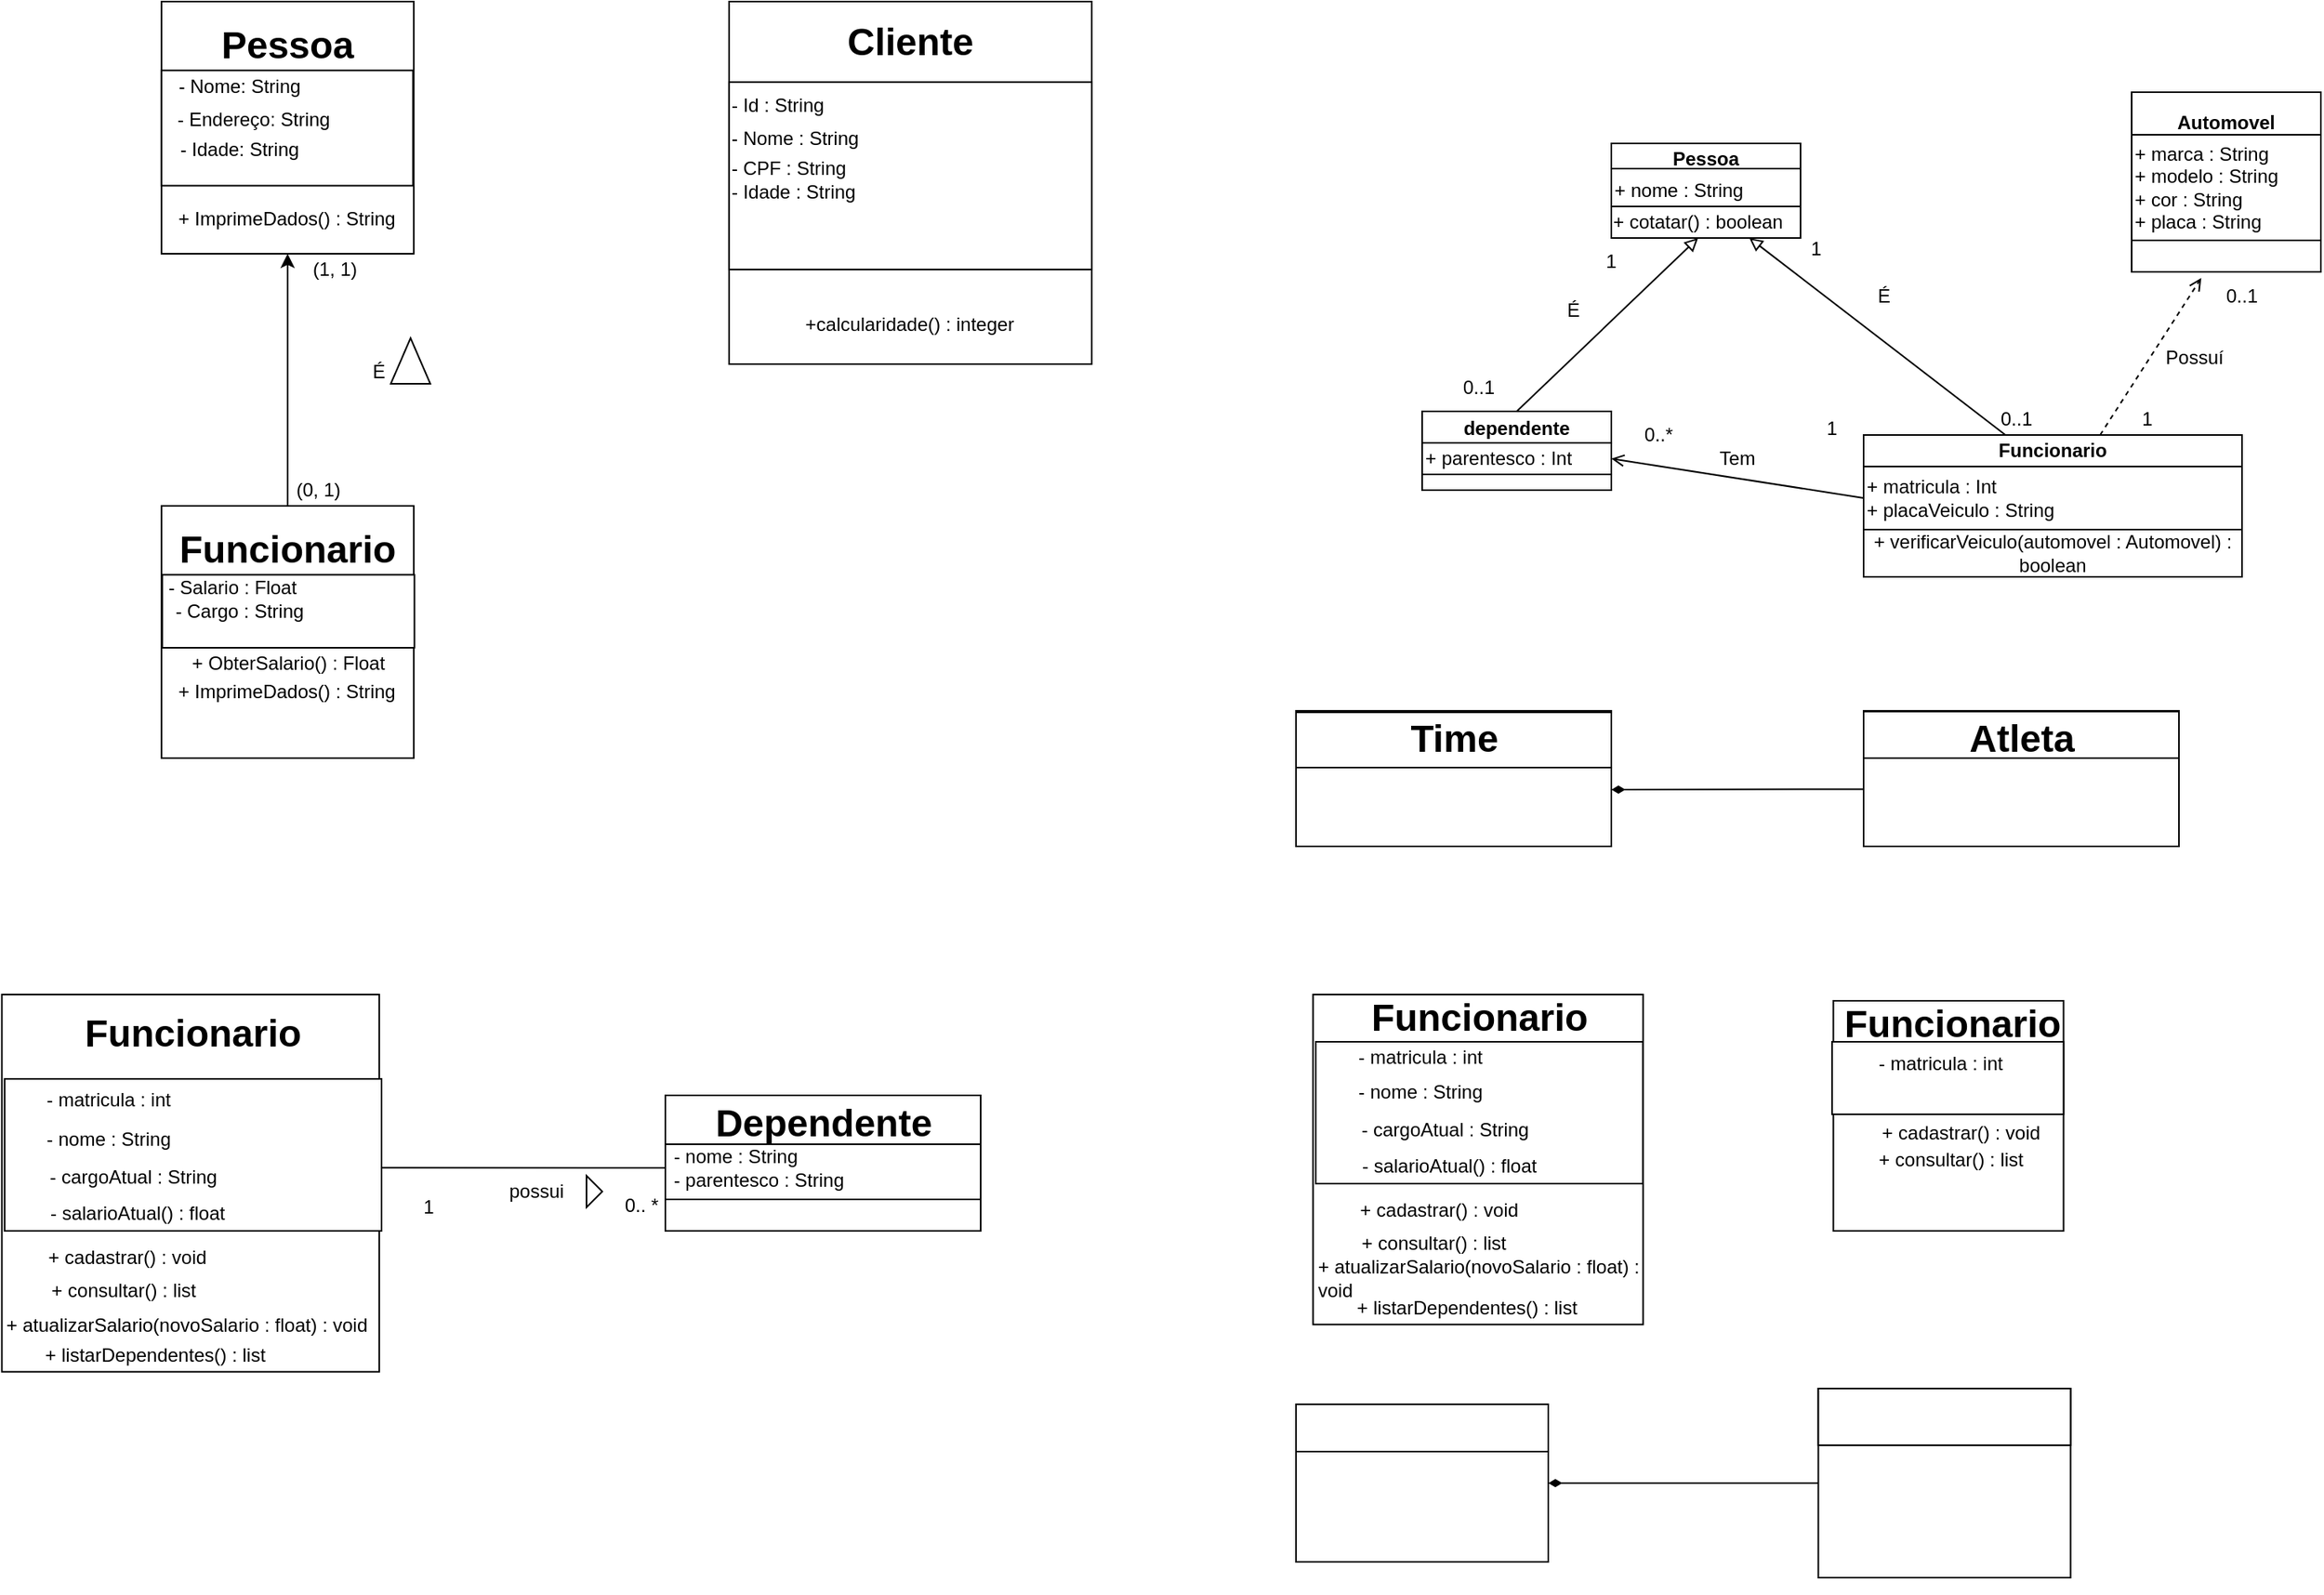 <mxfile>
    <diagram id="iWupbFYd9nSeZcl6P5-9" name="Página-1">
        <mxGraphModel dx="1198" dy="427" grid="1" gridSize="10" guides="1" tooltips="1" connect="1" arrows="1" fold="1" page="1" pageScale="1" pageWidth="827" pageHeight="1169" math="0" shadow="0">
            <root>
                <mxCell id="0"/>
                <mxCell id="1" parent="0"/>
                <mxCell id="13" value="" style="group" parent="1" vertex="1" connectable="0">
                    <mxGeometry x="200.42" y="30" width="160" height="160" as="geometry"/>
                </mxCell>
                <mxCell id="2" value="" style="whiteSpace=wrap;html=1;aspect=fixed;container=0;" parent="13" vertex="1">
                    <mxGeometry width="160" height="160" as="geometry"/>
                </mxCell>
                <mxCell id="3" value="" style="rounded=0;whiteSpace=wrap;html=1;container=0;" parent="13" vertex="1">
                    <mxGeometry y="43.678" width="159.521" height="73.114" as="geometry"/>
                </mxCell>
                <mxCell id="6" value="- Nome: String" style="text;html=1;strokeColor=none;fillColor=none;align=center;verticalAlign=middle;whiteSpace=wrap;rounded=0;container=0;" parent="13" vertex="1">
                    <mxGeometry y="43.68" width="100" height="20.89" as="geometry"/>
                </mxCell>
                <mxCell id="8" value="Pessoa" style="text;strokeColor=none;fillColor=none;html=1;fontSize=24;fontStyle=1;verticalAlign=middle;align=center;container=0;" parent="13" vertex="1">
                    <mxGeometry y="12.344" width="159.521" height="31.335" as="geometry"/>
                </mxCell>
                <mxCell id="9" value="+ ImprimeDados() : String" style="text;html=1;strokeColor=none;fillColor=none;align=center;verticalAlign=middle;whiteSpace=wrap;rounded=0;container=0;" parent="13" vertex="1">
                    <mxGeometry y="116.792" width="159.521" height="42.729" as="geometry"/>
                </mxCell>
                <mxCell id="12" value="- Idade: String" style="text;html=1;strokeColor=none;fillColor=none;align=center;verticalAlign=middle;whiteSpace=wrap;rounded=0;container=0;" parent="13" vertex="1">
                    <mxGeometry x="-10.42" y="85.46" width="120.42" height="16.79" as="geometry"/>
                </mxCell>
                <mxCell id="41" value="- Endereço: String" style="text;html=1;strokeColor=none;fillColor=none;align=center;verticalAlign=middle;whiteSpace=wrap;rounded=0;container=0;" parent="13" vertex="1">
                    <mxGeometry y="64.57" width="118.42" height="20.89" as="geometry"/>
                </mxCell>
                <mxCell id="14" value="" style="group" parent="1" vertex="1" connectable="0">
                    <mxGeometry x="200.42" y="350" width="160.42" height="160" as="geometry"/>
                </mxCell>
                <mxCell id="15" value="" style="whiteSpace=wrap;html=1;aspect=fixed;container=0;" parent="14" vertex="1">
                    <mxGeometry width="160" height="160" as="geometry"/>
                </mxCell>
                <mxCell id="16" value="" style="rounded=0;whiteSpace=wrap;html=1;container=0;" parent="14" vertex="1">
                    <mxGeometry x="0.48" y="43.68" width="159.94" height="46.32" as="geometry"/>
                </mxCell>
                <mxCell id="25" value="" style="edgeStyle=none;html=1;" parent="14" source="17" target="20" edge="1">
                    <mxGeometry relative="1" as="geometry"/>
                </mxCell>
                <mxCell id="17" value="- Salario : Float" style="text;html=1;strokeColor=none;fillColor=none;align=center;verticalAlign=middle;whiteSpace=wrap;rounded=0;container=0;" parent="14" vertex="1">
                    <mxGeometry y="43.68" width="91.39" height="16.32" as="geometry"/>
                </mxCell>
                <mxCell id="18" value="Funcionario" style="text;strokeColor=none;fillColor=none;html=1;fontSize=24;fontStyle=1;verticalAlign=middle;align=center;container=0;" parent="14" vertex="1">
                    <mxGeometry y="12.344" width="159.94" height="31.335" as="geometry"/>
                </mxCell>
                <mxCell id="19" value="+ ObterSalario() : Float" style="text;html=1;strokeColor=none;fillColor=none;align=center;verticalAlign=middle;whiteSpace=wrap;rounded=0;container=0;" parent="14" vertex="1">
                    <mxGeometry x="0.48" y="90" width="159.94" height="20" as="geometry"/>
                </mxCell>
                <mxCell id="20" value="- Cargo : String" style="text;html=1;strokeColor=none;fillColor=none;align=center;verticalAlign=middle;whiteSpace=wrap;rounded=0;container=0;" parent="14" vertex="1">
                    <mxGeometry x="-10" y="60" width="120" height="14.99" as="geometry"/>
                </mxCell>
                <mxCell id="43" value="+ ImprimeDados() : String" style="text;html=1;strokeColor=none;fillColor=none;align=center;verticalAlign=middle;whiteSpace=wrap;rounded=0;" parent="14" vertex="1">
                    <mxGeometry y="110" width="160" height="15" as="geometry"/>
                </mxCell>
                <mxCell id="26" style="edgeStyle=none;html=1;exitX=0.5;exitY=0;exitDx=0;exitDy=0;entryX=0.5;entryY=1;entryDx=0;entryDy=0;" parent="1" source="15" target="2" edge="1">
                    <mxGeometry relative="1" as="geometry"/>
                </mxCell>
                <mxCell id="27" value="É&amp;nbsp;" style="text;html=1;strokeColor=none;fillColor=none;align=center;verticalAlign=middle;whiteSpace=wrap;rounded=0;" parent="1" vertex="1">
                    <mxGeometry x="310.42" y="250" width="60" height="30" as="geometry"/>
                </mxCell>
                <mxCell id="28" value="(0, 1)" style="text;html=1;strokeColor=none;fillColor=none;align=center;verticalAlign=middle;whiteSpace=wrap;rounded=0;" parent="1" vertex="1">
                    <mxGeometry x="280.42" y="330" width="40" height="20" as="geometry"/>
                </mxCell>
                <mxCell id="29" value="(1, 1)" style="text;html=1;strokeColor=none;fillColor=none;align=center;verticalAlign=middle;whiteSpace=wrap;rounded=0;" parent="1" vertex="1">
                    <mxGeometry x="291.42" y="190" width="39" height="20" as="geometry"/>
                </mxCell>
                <mxCell id="30" value="" style="triangle;whiteSpace=wrap;html=1;rotation=-90;" parent="1" vertex="1">
                    <mxGeometry x="343.92" y="245.49" width="28.95" height="25.09" as="geometry"/>
                </mxCell>
                <mxCell id="31" value="" style="group" parent="1" vertex="1" connectable="0">
                    <mxGeometry x="560.42" y="30" width="230" height="230" as="geometry"/>
                </mxCell>
                <mxCell id="32" value="" style="whiteSpace=wrap;html=1;aspect=fixed;container=0;" parent="31" vertex="1">
                    <mxGeometry width="230" height="230" as="geometry"/>
                </mxCell>
                <mxCell id="33" value="" style="rounded=0;whiteSpace=wrap;html=1;container=0;" parent="31" vertex="1">
                    <mxGeometry y="51.11" width="230" height="118.89" as="geometry"/>
                </mxCell>
                <mxCell id="34" value="- Id : String" style="text;html=1;strokeColor=none;fillColor=none;align=left;verticalAlign=middle;whiteSpace=wrap;rounded=0;container=0;" parent="31" vertex="1">
                    <mxGeometry y="55.813" width="94.79" height="20.853" as="geometry"/>
                </mxCell>
                <mxCell id="35" value="Cliente" style="text;strokeColor=none;fillColor=none;html=1;fontSize=24;fontStyle=1;verticalAlign=middle;align=center;container=0;" parent="31" vertex="1">
                    <mxGeometry width="230" height="51.11" as="geometry"/>
                </mxCell>
                <mxCell id="36" value="+calcularidade() : integer" style="text;html=1;strokeColor=none;fillColor=none;align=center;verticalAlign=middle;whiteSpace=wrap;rounded=0;container=0;" parent="31" vertex="1">
                    <mxGeometry y="179.23" width="230" height="50.77" as="geometry"/>
                </mxCell>
                <mxCell id="37" value="- Nome : String" style="text;html=1;strokeColor=none;fillColor=none;align=left;verticalAlign=middle;whiteSpace=wrap;rounded=0;container=0;" parent="31" vertex="1">
                    <mxGeometry y="76.667" width="168.516" height="19.716" as="geometry"/>
                </mxCell>
                <mxCell id="45" value="- CPF : String" style="text;html=1;strokeColor=none;fillColor=none;align=left;verticalAlign=middle;whiteSpace=wrap;rounded=0;" parent="31" vertex="1">
                    <mxGeometry y="96.383" width="168.516" height="18.617" as="geometry"/>
                </mxCell>
                <mxCell id="47" value="- Idade : String" style="text;html=1;strokeColor=none;fillColor=none;align=left;verticalAlign=middle;whiteSpace=wrap;rounded=0;" parent="31" vertex="1">
                    <mxGeometry x="-0.506" y="115.0" width="190.086" height="12.778" as="geometry"/>
                </mxCell>
                <mxCell id="51" value="" style="group" parent="1" vertex="1" connectable="0">
                    <mxGeometry x="100" y="660" width="440" height="300" as="geometry"/>
                </mxCell>
                <mxCell id="92" value="" style="group" parent="51" vertex="1" connectable="0">
                    <mxGeometry x="-1.61" width="421.61" height="240" as="geometry"/>
                </mxCell>
                <mxCell id="52" value="" style="whiteSpace=wrap;html=1;aspect=fixed;container=0;" parent="92" vertex="1">
                    <mxGeometry x="0.803" width="239.361" height="239.361" as="geometry"/>
                </mxCell>
                <mxCell id="53" value="" style="rounded=0;whiteSpace=wrap;html=1;container=0;" parent="92" vertex="1">
                    <mxGeometry x="2.54" y="53.57" width="239.07" height="96.43" as="geometry"/>
                </mxCell>
                <mxCell id="55" value="&lt;span style=&quot;white-space: pre;&quot;&gt;&#9;&lt;/span&gt;- matricula : int" style="text;html=1;strokeColor=none;fillColor=none;align=left;verticalAlign=middle;whiteSpace=wrap;rounded=0;container=0;" parent="92" vertex="1">
                    <mxGeometry x="0.8" y="53.57" width="240.81" height="26.23" as="geometry"/>
                </mxCell>
                <mxCell id="56" value="Funcionario" style="text;strokeColor=none;fillColor=none;html=1;fontSize=24;fontStyle=1;verticalAlign=middle;align=center;container=0;" parent="92" vertex="1">
                    <mxGeometry x="2.54" width="239.07" height="50.36" as="geometry"/>
                </mxCell>
                <mxCell id="57" value="&lt;div style=&quot;&quot;&gt;&lt;span style=&quot;background-color: initial; white-space: pre;&quot;&gt;&#9;&lt;/span&gt;&lt;span style=&quot;background-color: initial;&quot;&gt;+ consultar() : list&lt;/span&gt;&lt;/div&gt;" style="text;html=1;strokeColor=none;fillColor=none;align=left;verticalAlign=middle;whiteSpace=wrap;rounded=0;container=0;" parent="92" vertex="1">
                    <mxGeometry x="3.41" y="176.79" width="238.2" height="23.21" as="geometry"/>
                </mxCell>
                <mxCell id="58" value="&lt;span style=&quot;white-space: pre;&quot;&gt;&#9;&lt;/span&gt;- nome : String" style="text;html=1;strokeColor=none;fillColor=none;align=left;verticalAlign=middle;whiteSpace=wrap;rounded=0;container=0;" parent="92" vertex="1">
                    <mxGeometry x="0.8" y="79.8" width="240.81" height="24.1" as="geometry"/>
                </mxCell>
                <mxCell id="54" value="" style="edgeStyle=none;html=1;" parent="92" source="55" target="58" edge="1">
                    <mxGeometry relative="1" as="geometry"/>
                </mxCell>
                <mxCell id="79" value="&lt;span style=&quot;white-space: pre;&quot;&gt;&#9;&lt;/span&gt;- cargoAtual : String" style="text;html=1;strokeColor=none;fillColor=none;align=left;verticalAlign=middle;whiteSpace=wrap;rounded=0;container=0;" parent="92" vertex="1">
                    <mxGeometry x="2.54" y="103.9" width="239.07" height="24.1" as="geometry"/>
                </mxCell>
                <mxCell id="80" value="&lt;span style=&quot;white-space: pre;&quot;&gt;&#9;&lt;/span&gt;&amp;nbsp;- salarioAtual() : float" style="text;html=1;strokeColor=none;fillColor=none;align=left;verticalAlign=middle;whiteSpace=wrap;rounded=0;container=0;rotation=0;" parent="92" vertex="1">
                    <mxGeometry y="127.99" width="241.61" height="22.01" as="geometry"/>
                </mxCell>
                <mxCell id="81" value="&lt;span style=&quot;white-space: pre;&quot;&gt;&#9;&lt;/span&gt;+ cadastrar() : void" style="text;html=1;strokeColor=none;fillColor=none;align=left;verticalAlign=middle;whiteSpace=wrap;rounded=0;container=0;" parent="92" vertex="1">
                    <mxGeometry x="1.61" y="156.79" width="240" height="20" as="geometry"/>
                </mxCell>
                <mxCell id="83" value="+ atualizarSalario(novoSalario : float) : void" style="text;html=1;strokeColor=none;fillColor=none;align=left;verticalAlign=middle;whiteSpace=wrap;rounded=0;container=0;" parent="92" vertex="1">
                    <mxGeometry x="1.61" y="200" width="240" height="20" as="geometry"/>
                </mxCell>
                <mxCell id="84" value="&lt;span style=&quot;white-space: pre;&quot;&gt;&#9;&lt;/span&gt;+ listarDependentes() : list" style="text;html=1;strokeColor=none;fillColor=none;align=left;verticalAlign=middle;whiteSpace=wrap;rounded=0;container=0;" parent="92" vertex="1">
                    <mxGeometry y="218.36" width="241.61" height="21.64" as="geometry"/>
                </mxCell>
                <mxCell id="86" value="1" style="text;html=1;strokeColor=none;fillColor=none;align=center;verticalAlign=middle;whiteSpace=wrap;rounded=0;container=0;" parent="92" vertex="1">
                    <mxGeometry x="241.61" y="120" width="60" height="30" as="geometry"/>
                </mxCell>
                <mxCell id="87" value="possui&amp;nbsp;" style="text;html=1;strokeColor=none;fillColor=none;align=center;verticalAlign=middle;whiteSpace=wrap;rounded=0;container=0;" parent="92" vertex="1">
                    <mxGeometry x="311.61" y="110" width="60" height="30" as="geometry"/>
                </mxCell>
                <mxCell id="88" value="" style="triangle;whiteSpace=wrap;html=1;container=0;" parent="92" vertex="1">
                    <mxGeometry x="371.61" y="115" width="10" height="20" as="geometry"/>
                </mxCell>
                <mxCell id="89" value="0.. *" style="text;html=1;strokeColor=none;fillColor=none;align=center;verticalAlign=middle;whiteSpace=wrap;rounded=0;container=0;" parent="92" vertex="1">
                    <mxGeometry x="391.61" y="128" width="30" height="12" as="geometry"/>
                </mxCell>
                <mxCell id="72" value="" style="rounded=0;whiteSpace=wrap;html=1;container=0;" parent="1" vertex="1">
                    <mxGeometry x="520" y="724" width="200" height="86" as="geometry"/>
                </mxCell>
                <mxCell id="73" value="" style="rounded=0;whiteSpace=wrap;html=1;container=0;" parent="1" vertex="1">
                    <mxGeometry x="520" y="755" width="200" height="35" as="geometry"/>
                </mxCell>
                <mxCell id="75" value="Dependente" style="text;strokeColor=none;fillColor=none;html=1;fontSize=24;fontStyle=1;verticalAlign=middle;align=center;container=0;" parent="1" vertex="1">
                    <mxGeometry x="520" y="724" width="200" height="36" as="geometry"/>
                </mxCell>
                <mxCell id="76" value="&amp;nbsp;- nome : String" style="text;html=1;strokeColor=none;fillColor=none;align=left;verticalAlign=middle;whiteSpace=wrap;rounded=0;container=0;" parent="1" vertex="1">
                    <mxGeometry x="520" y="755" width="200" height="15" as="geometry"/>
                </mxCell>
                <mxCell id="77" value="&amp;nbsp;- parentesco : String" style="text;html=1;strokeColor=none;fillColor=none;align=left;verticalAlign=middle;whiteSpace=wrap;rounded=0;container=0;" parent="1" vertex="1">
                    <mxGeometry x="520" y="770" width="200" height="15" as="geometry"/>
                </mxCell>
                <mxCell id="85" style="edgeStyle=none;html=1;exitX=1;exitY=0.25;exitDx=0;exitDy=0;entryX=0;entryY=1;entryDx=0;entryDy=0;endArrow=none;endFill=0;" parent="1" source="79" target="76" edge="1">
                    <mxGeometry relative="1" as="geometry"/>
                </mxCell>
                <mxCell id="119" value="" style="group" parent="1" vertex="1" connectable="0">
                    <mxGeometry x="920" y="480" width="560" height="86" as="geometry"/>
                </mxCell>
                <mxCell id="102" value="" style="rounded=0;whiteSpace=wrap;html=1;container=0;" parent="119" vertex="1">
                    <mxGeometry width="200" height="86" as="geometry"/>
                </mxCell>
                <mxCell id="103" value="" style="rounded=0;whiteSpace=wrap;html=1;container=0;" parent="119" vertex="1">
                    <mxGeometry y="1" width="200" height="35" as="geometry"/>
                </mxCell>
                <mxCell id="104" value="Time" style="text;strokeColor=none;fillColor=none;html=1;fontSize=24;fontStyle=1;verticalAlign=middle;align=center;container=0;" parent="119" vertex="1">
                    <mxGeometry y="5" width="200" height="25" as="geometry"/>
                </mxCell>
                <mxCell id="107" value="" style="rounded=0;whiteSpace=wrap;html=1;container=0;" parent="119" vertex="1">
                    <mxGeometry x="360" width="200" height="86" as="geometry"/>
                </mxCell>
                <mxCell id="108" value="" style="rounded=0;whiteSpace=wrap;html=1;container=0;" parent="119" vertex="1">
                    <mxGeometry x="360" y="0.5" width="200" height="29.5" as="geometry"/>
                </mxCell>
                <mxCell id="109" value="Atleta" style="text;strokeColor=none;fillColor=none;html=1;fontSize=24;fontStyle=1;verticalAlign=middle;align=center;container=0;" parent="119" vertex="1">
                    <mxGeometry x="360" width="200" height="36" as="geometry"/>
                </mxCell>
                <mxCell id="110" value="&lt;font color=&quot;#ffffff&quot;&gt;+&lt;span style=&quot;white-space: pre;&quot;&gt;&#9;&lt;/span&gt;nome&lt;/font&gt;" style="text;html=1;strokeColor=none;fillColor=none;align=left;verticalAlign=middle;whiteSpace=wrap;rounded=0;container=0;" parent="119" vertex="1">
                    <mxGeometry x="360" y="31" width="200" height="15" as="geometry"/>
                </mxCell>
                <mxCell id="111" value="&lt;font color=&quot;#ffffff&quot;&gt;+&lt;span style=&quot;white-space: pre;&quot;&gt;&#9;&lt;/span&gt;idade&lt;/font&gt;" style="text;html=1;strokeColor=none;fillColor=none;align=left;verticalAlign=middle;whiteSpace=wrap;rounded=0;container=0;" parent="119" vertex="1">
                    <mxGeometry x="360" y="46" width="200" height="15" as="geometry"/>
                </mxCell>
                <mxCell id="115" value="&lt;font color=&quot;#ffffff&quot;&gt;+ nomeTime&lt;/font&gt;" style="text;html=1;strokeColor=none;fillColor=none;align=left;verticalAlign=middle;whiteSpace=wrap;rounded=0;fontColor=#f0f000;" parent="119" vertex="1">
                    <mxGeometry y="38.5" width="200" height="11.5" as="geometry"/>
                </mxCell>
                <mxCell id="116" value="&lt;font color=&quot;#ffffff&quot;&gt;+ técnico&lt;/font&gt;" style="text;html=1;strokeColor=none;fillColor=none;align=left;verticalAlign=middle;whiteSpace=wrap;rounded=0;fontColor=#F00202;" parent="119" vertex="1">
                    <mxGeometry y="50" width="200" height="20" as="geometry"/>
                </mxCell>
                <mxCell id="117" style="edgeStyle=none;html=1;exitX=0;exitY=0.25;exitDx=0;exitDy=0;entryX=1;entryY=0;entryDx=0;entryDy=0;fontColor=#f00000;endArrow=diamondThin;endFill=1;" parent="119" source="111" target="116" edge="1">
                    <mxGeometry relative="1" as="geometry"/>
                </mxCell>
                <mxCell id="118" value="&lt;font color=&quot;#ffffff&quot;&gt;+&lt;span style=&quot;white-space: pre;&quot;&gt;&#9;&lt;/span&gt;posição&lt;/font&gt;" style="text;html=1;strokeColor=none;fillColor=none;align=left;verticalAlign=middle;whiteSpace=wrap;rounded=0;fontColor=#f00000;" parent="119" vertex="1">
                    <mxGeometry x="360" y="61" width="200" height="19" as="geometry"/>
                </mxCell>
                <mxCell id="120" value="" style="whiteSpace=wrap;html=1;aspect=fixed;container=0;" parent="1" vertex="1">
                    <mxGeometry x="930.8" y="660" width="209.36" height="209.36" as="geometry"/>
                </mxCell>
                <mxCell id="121" value="" style="rounded=0;whiteSpace=wrap;html=1;container=0;" parent="1" vertex="1">
                    <mxGeometry x="932.54" y="690" width="207.46" height="90" as="geometry"/>
                </mxCell>
                <mxCell id="122" value="&lt;span style=&quot;white-space: pre;&quot;&gt;&#9;&lt;/span&gt;- matricula : int" style="text;html=1;strokeColor=none;fillColor=none;align=left;verticalAlign=middle;whiteSpace=wrap;rounded=0;container=0;" parent="1" vertex="1">
                    <mxGeometry x="930.8" y="690" width="209.2" height="19.8" as="geometry"/>
                </mxCell>
                <mxCell id="123" value="Funcionario" style="text;strokeColor=none;fillColor=none;html=1;fontSize=24;fontStyle=1;verticalAlign=middle;align=center;container=0;" parent="1" vertex="1">
                    <mxGeometry x="932.54" y="660" width="207.46" height="30" as="geometry"/>
                </mxCell>
                <mxCell id="124" value="&lt;div style=&quot;&quot;&gt;&lt;span style=&quot;background-color: initial; white-space: pre;&quot;&gt;&#9;&lt;/span&gt;&lt;span style=&quot;background-color: initial;&quot;&gt;+ consultar() : list&lt;/span&gt;&lt;/div&gt;" style="text;html=1;strokeColor=none;fillColor=none;align=left;verticalAlign=middle;whiteSpace=wrap;rounded=0;container=0;" parent="1" vertex="1">
                    <mxGeometry x="933.41" y="806.79" width="206.59" height="23.21" as="geometry"/>
                </mxCell>
                <mxCell id="125" value="&lt;span style=&quot;white-space: pre;&quot;&gt;&#9;&lt;/span&gt;- nome : String" style="text;html=1;strokeColor=none;fillColor=none;align=left;verticalAlign=middle;whiteSpace=wrap;rounded=0;container=0;" parent="1" vertex="1">
                    <mxGeometry x="930.8" y="710" width="209.2" height="23.9" as="geometry"/>
                </mxCell>
                <mxCell id="126" value="" style="edgeStyle=none;html=1;" parent="1" source="122" target="125" edge="1">
                    <mxGeometry relative="1" as="geometry"/>
                </mxCell>
                <mxCell id="127" value="&lt;span style=&quot;white-space: pre;&quot;&gt;&#9;&lt;/span&gt;- cargoAtual : String" style="text;html=1;strokeColor=none;fillColor=none;align=left;verticalAlign=middle;whiteSpace=wrap;rounded=0;container=0;" parent="1" vertex="1">
                    <mxGeometry x="932.54" y="733.9" width="207.46" height="24.1" as="geometry"/>
                </mxCell>
                <mxCell id="128" value="&lt;span style=&quot;white-space: pre;&quot;&gt;&#9;&lt;/span&gt;&amp;nbsp;- salarioAtual() : float" style="text;html=1;strokeColor=none;fillColor=none;align=left;verticalAlign=middle;whiteSpace=wrap;rounded=0;container=0;rotation=0;" parent="1" vertex="1">
                    <mxGeometry x="930" y="757.99" width="210" height="22.01" as="geometry"/>
                </mxCell>
                <mxCell id="129" value="&lt;span style=&quot;white-space: pre;&quot;&gt;&#9;&lt;/span&gt;+ cadastrar() : void" style="text;html=1;strokeColor=none;fillColor=none;align=left;verticalAlign=middle;whiteSpace=wrap;rounded=0;container=0;" parent="1" vertex="1">
                    <mxGeometry x="931.61" y="786.79" width="208.39" height="20" as="geometry"/>
                </mxCell>
                <mxCell id="130" value="+ atualizarSalario(novoSalario : float) : void" style="text;html=1;strokeColor=none;fillColor=none;align=left;verticalAlign=middle;whiteSpace=wrap;rounded=0;container=0;" parent="1" vertex="1">
                    <mxGeometry x="931.61" y="830" width="208.39" height="20" as="geometry"/>
                </mxCell>
                <mxCell id="131" value="&lt;span style=&quot;white-space: pre;&quot;&gt;&#9;&lt;/span&gt;+ listarDependentes() : list" style="text;html=1;strokeColor=none;fillColor=none;align=left;verticalAlign=middle;whiteSpace=wrap;rounded=0;container=0;" parent="1" vertex="1">
                    <mxGeometry x="930" y="848.36" width="210" height="21.64" as="geometry"/>
                </mxCell>
                <mxCell id="132" value="" style="whiteSpace=wrap;html=1;aspect=fixed;container=0;" parent="1" vertex="1">
                    <mxGeometry x="1260.8" y="664" width="146" height="146" as="geometry"/>
                </mxCell>
                <mxCell id="133" value="" style="rounded=0;whiteSpace=wrap;html=1;container=0;" parent="1" vertex="1">
                    <mxGeometry x="1260" y="690" width="146.8" height="46" as="geometry"/>
                </mxCell>
                <mxCell id="134" value="&lt;span style=&quot;white-space: pre;&quot;&gt;&#9;&lt;/span&gt;- matricula : int" style="text;html=1;strokeColor=none;fillColor=none;align=left;verticalAlign=middle;whiteSpace=wrap;rounded=0;container=0;" parent="1" vertex="1">
                    <mxGeometry x="1260.8" y="694" width="209.2" height="19.8" as="geometry"/>
                </mxCell>
                <mxCell id="135" value="Funcionario" style="text;strokeColor=none;fillColor=none;html=1;fontSize=24;fontStyle=1;verticalAlign=middle;align=center;container=0;" parent="1" vertex="1">
                    <mxGeometry x="1262.54" y="664" width="147.46" height="30" as="geometry"/>
                </mxCell>
                <mxCell id="136" value="&lt;div style=&quot;&quot;&gt;&lt;span style=&quot;background-color: initial; white-space: pre;&quot;&gt;&#9;&lt;/span&gt;&lt;span style=&quot;background-color: initial;&quot;&gt;+ consultar() : list&lt;/span&gt;&lt;/div&gt;" style="text;html=1;strokeColor=none;fillColor=none;align=left;verticalAlign=middle;whiteSpace=wrap;rounded=0;container=0;" parent="1" vertex="1">
                    <mxGeometry x="1260.8" y="753.08" width="139.2" height="23.21" as="geometry"/>
                </mxCell>
                <mxCell id="138" value="" style="edgeStyle=none;html=1;" parent="1" source="134" edge="1">
                    <mxGeometry relative="1" as="geometry">
                        <mxPoint x="1365.4" y="714" as="targetPoint"/>
                    </mxGeometry>
                </mxCell>
                <mxCell id="141" value="&lt;span style=&quot;white-space: pre;&quot;&gt;&#9;&lt;/span&gt;+ cadastrar() : void" style="text;html=1;strokeColor=none;fillColor=none;align=left;verticalAlign=middle;whiteSpace=wrap;rounded=0;container=0;" parent="1" vertex="1">
                    <mxGeometry x="1262.51" y="738" width="137.49" height="20" as="geometry"/>
                </mxCell>
                <mxCell id="157" value="" style="group" parent="1" vertex="1" connectable="0">
                    <mxGeometry x="920" y="920" width="160" height="100" as="geometry"/>
                </mxCell>
                <mxCell id="145" value="" style="rounded=0;whiteSpace=wrap;html=1;fontColor=#ff0000;" parent="157" vertex="1">
                    <mxGeometry width="160" height="100" as="geometry"/>
                </mxCell>
                <mxCell id="146" value="&lt;font color=&quot;#ffffff&quot;&gt;Pedido&lt;/font&gt;" style="rounded=0;whiteSpace=wrap;html=1;fontColor=#ff0000;" parent="157" vertex="1">
                    <mxGeometry width="160" height="30" as="geometry"/>
                </mxCell>
                <mxCell id="148" value="&lt;span style=&quot;background-color: initial;&quot;&gt;+&lt;/span&gt;&lt;span style=&quot;background-color: initial;&quot;&gt;&#9;&lt;span style=&quot;white-space: pre;&quot;&gt;&#9;&lt;/span&gt;&lt;/span&gt;&lt;span style=&quot;background-color: initial;&quot;&gt;id_pedido&lt;/span&gt;" style="text;html=1;strokeColor=none;fillColor=none;align=left;verticalAlign=middle;whiteSpace=wrap;rounded=0;fontColor=#FFFFFF;" parent="157" vertex="1">
                    <mxGeometry y="30" width="160" height="20" as="geometry"/>
                </mxCell>
                <mxCell id="149" value="&lt;div style=&quot;&quot;&gt;&lt;span style=&quot;background-color: initial;&quot;&gt;+&lt;/span&gt;&lt;span style=&quot;background-color: initial; white-space: pre;&quot;&gt;&#9;&lt;/span&gt;valorDesconto&lt;/div&gt;" style="text;html=1;strokeColor=none;fillColor=none;align=left;verticalAlign=middle;whiteSpace=wrap;rounded=0;fontColor=#FFFFFF;" parent="157" vertex="1">
                    <mxGeometry y="70" width="160" height="20" as="geometry"/>
                </mxCell>
                <mxCell id="151" value="+&lt;span style=&quot;white-space: pre;&quot;&gt;&#9;&lt;/span&gt;data" style="text;html=1;strokeColor=none;fillColor=none;align=left;verticalAlign=middle;whiteSpace=wrap;rounded=0;fontColor=#FFFFFF;" parent="157" vertex="1">
                    <mxGeometry y="50" width="160" height="20" as="geometry"/>
                </mxCell>
                <mxCell id="158" value="" style="group" parent="1" vertex="1" connectable="0">
                    <mxGeometry x="1251.27" y="910" width="170" height="130" as="geometry"/>
                </mxCell>
                <mxCell id="152" value="" style="rounded=0;whiteSpace=wrap;html=1;fontColor=#ff0000;" parent="158" vertex="1">
                    <mxGeometry width="160" height="120" as="geometry"/>
                </mxCell>
                <mxCell id="153" value="&lt;font color=&quot;#ffffff&quot;&gt;itemPedido&lt;/font&gt;" style="rounded=0;whiteSpace=wrap;html=1;fontColor=#ff0000;" parent="158" vertex="1">
                    <mxGeometry width="160" height="36" as="geometry"/>
                </mxCell>
                <mxCell id="154" value="&lt;span style=&quot;background-color: initial;&quot;&gt;+&lt;/span&gt;&lt;span style=&quot;background-color: initial;&quot;&gt;&#9;&lt;span style=&quot;white-space: pre;&quot;&gt;&#9;&lt;/span&gt;&lt;/span&gt;&lt;span style=&quot;background-color: initial;&quot;&gt;id_item&lt;/span&gt;" style="text;html=1;strokeColor=none;fillColor=none;align=left;verticalAlign=middle;whiteSpace=wrap;rounded=0;fontColor=#FFFFFF;" parent="158" vertex="1">
                    <mxGeometry y="36" width="160" height="24" as="geometry"/>
                </mxCell>
                <mxCell id="155" value="&lt;div style=&quot;&quot;&gt;&lt;span style=&quot;background-color: initial;&quot;&gt;+&lt;/span&gt;&lt;span style=&quot;background-color: initial; white-space: pre;&quot;&gt;&#9;&lt;/span&gt;quantidade&lt;/div&gt;" style="text;html=1;strokeColor=none;fillColor=none;align=left;verticalAlign=middle;whiteSpace=wrap;rounded=0;fontColor=#FFFFFF;" parent="158" vertex="1">
                    <mxGeometry y="84" width="160" height="16" as="geometry"/>
                </mxCell>
                <mxCell id="156" value="+&lt;span style=&quot;white-space: pre;&quot;&gt;&#9;&lt;/span&gt;descricao" style="text;html=1;strokeColor=none;fillColor=none;align=left;verticalAlign=middle;whiteSpace=wrap;rounded=0;fontColor=#FFFFFF;" parent="158" vertex="1">
                    <mxGeometry y="60" width="160" height="24" as="geometry"/>
                </mxCell>
                <mxCell id="160" value="&lt;div style=&quot;&quot;&gt;&lt;font color=&quot;#ffffff&quot;&gt;&lt;span style=&quot;background-color: initial;&quot;&gt;+&lt;/span&gt;&lt;span style=&quot;background-color: initial; white-space: pre;&quot;&gt;&#9;&lt;/span&gt;&lt;span style=&quot;background-color: initial;&quot;&gt;valorUnitario&lt;/span&gt;&lt;/font&gt;&lt;/div&gt;" style="text;html=1;strokeColor=none;fillColor=none;align=left;verticalAlign=middle;whiteSpace=wrap;rounded=0;fontColor=#F00202;" parent="158" vertex="1">
                    <mxGeometry x="1" y="100" width="160" height="20" as="geometry"/>
                </mxCell>
                <mxCell id="159" style="edgeStyle=none;html=1;exitX=0;exitY=0;exitDx=0;exitDy=0;entryX=1;entryY=0;entryDx=0;entryDy=0;fontColor=#F00202;endArrow=diamondThin;endFill=1;" parent="1" source="156" target="151" edge="1">
                    <mxGeometry relative="1" as="geometry"/>
                </mxCell>
                <mxCell id="161" value="(0..*)" style="text;html=1;strokeColor=none;fillColor=none;align=center;verticalAlign=middle;whiteSpace=wrap;rounded=0;fontColor=#FFFFFF;" parent="1" vertex="1">
                    <mxGeometry x="1080" y="980" width="60" height="30" as="geometry"/>
                </mxCell>
                <mxCell id="162" value="(1..1)" style="text;html=1;strokeColor=none;fillColor=none;align=center;verticalAlign=middle;whiteSpace=wrap;rounded=0;fontColor=#FFFFFF;" parent="1" vertex="1">
                    <mxGeometry x="1192" y="980" width="60" height="30" as="geometry"/>
                </mxCell>
                <mxCell id="168" value="" style="group" vertex="1" connectable="0" parent="1">
                    <mxGeometry x="1280" y="305" width="240" height="90" as="geometry"/>
                </mxCell>
                <mxCell id="163" value="" style="rounded=0;whiteSpace=wrap;html=1;" vertex="1" parent="168">
                    <mxGeometry width="240" height="90" as="geometry"/>
                </mxCell>
                <mxCell id="164" value="" style="rounded=0;whiteSpace=wrap;html=1;" vertex="1" parent="168">
                    <mxGeometry y="20" width="240" height="40" as="geometry"/>
                </mxCell>
                <mxCell id="165" value="&lt;b&gt;Funcionario&lt;/b&gt;" style="text;html=1;strokeColor=none;fillColor=none;align=center;verticalAlign=middle;whiteSpace=wrap;rounded=0;" vertex="1" parent="168">
                    <mxGeometry x="90" width="60" height="20" as="geometry"/>
                </mxCell>
                <mxCell id="166" value="+ matricula : Int&lt;br&gt;+ placaVeiculo : String" style="text;html=1;strokeColor=none;fillColor=none;align=left;verticalAlign=middle;whiteSpace=wrap;rounded=0;" vertex="1" parent="168">
                    <mxGeometry y="20" width="240" height="40" as="geometry"/>
                </mxCell>
                <mxCell id="167" value="+ verificarVeiculo(automovel : Automovel) : boolean" style="text;html=1;strokeColor=none;fillColor=none;align=center;verticalAlign=middle;whiteSpace=wrap;rounded=0;" vertex="1" parent="168">
                    <mxGeometry y="60" width="240" height="30" as="geometry"/>
                </mxCell>
                <mxCell id="169" value="" style="rounded=0;whiteSpace=wrap;html=1;" vertex="1" parent="1">
                    <mxGeometry x="1000" y="290" width="120" height="50" as="geometry"/>
                </mxCell>
                <mxCell id="170" value="" style="rounded=0;whiteSpace=wrap;html=1;" vertex="1" parent="1">
                    <mxGeometry x="1000" y="310" width="120" height="20" as="geometry"/>
                </mxCell>
                <mxCell id="183" style="edgeStyle=none;html=1;exitX=0.5;exitY=0;exitDx=0;exitDy=0;entryX=0.5;entryY=1;entryDx=0;entryDy=0;endArrow=block;endFill=0;" edge="1" parent="1" source="171" target="181">
                    <mxGeometry relative="1" as="geometry"/>
                </mxCell>
                <mxCell id="171" value="&lt;b&gt;dependente&lt;/b&gt;" style="text;html=1;strokeColor=none;fillColor=none;align=center;verticalAlign=middle;whiteSpace=wrap;rounded=0;" vertex="1" parent="1">
                    <mxGeometry x="1025" y="290" width="70" height="21" as="geometry"/>
                </mxCell>
                <mxCell id="172" value="+ parentesco : Int" style="text;html=1;strokeColor=none;fillColor=none;align=left;verticalAlign=middle;whiteSpace=wrap;rounded=0;" vertex="1" parent="1">
                    <mxGeometry x="1000" y="305" width="120" height="30" as="geometry"/>
                </mxCell>
                <mxCell id="182" style="edgeStyle=none;html=1;exitX=0;exitY=0.5;exitDx=0;exitDy=0;entryX=1;entryY=0.5;entryDx=0;entryDy=0;endArrow=open;endFill=0;" edge="1" parent="1" source="166" target="172">
                    <mxGeometry relative="1" as="geometry"/>
                </mxCell>
                <mxCell id="184" style="edgeStyle=none;html=1;exitX=0;exitY=0;exitDx=0;exitDy=0;entryX=0.75;entryY=1;entryDx=0;entryDy=0;endArrow=block;endFill=0;" edge="1" parent="1" source="165" target="181">
                    <mxGeometry relative="1" as="geometry"/>
                </mxCell>
                <mxCell id="185" style="edgeStyle=none;html=1;exitX=1;exitY=0;exitDx=0;exitDy=0;entryX=0.368;entryY=1.034;entryDx=0;entryDy=0;entryPerimeter=0;endArrow=open;endFill=0;dashed=1;" edge="1" parent="1" source="165" target="174">
                    <mxGeometry relative="1" as="geometry"/>
                </mxCell>
                <mxCell id="186" value="0..*" style="text;html=1;strokeColor=none;fillColor=none;align=center;verticalAlign=middle;whiteSpace=wrap;rounded=0;" vertex="1" parent="1">
                    <mxGeometry x="1120" y="290" width="60" height="30" as="geometry"/>
                </mxCell>
                <mxCell id="187" value="1" style="text;html=1;strokeColor=none;fillColor=none;align=center;verticalAlign=middle;whiteSpace=wrap;rounded=0;" vertex="1" parent="1">
                    <mxGeometry x="1230" y="285.5" width="60" height="30" as="geometry"/>
                </mxCell>
                <mxCell id="188" value="0..1" style="text;html=1;strokeColor=none;fillColor=none;align=center;verticalAlign=middle;whiteSpace=wrap;rounded=0;" vertex="1" parent="1">
                    <mxGeometry x="1346.8" y="280" width="60" height="30" as="geometry"/>
                </mxCell>
                <mxCell id="189" value="1" style="text;html=1;strokeColor=none;fillColor=none;align=center;verticalAlign=middle;whiteSpace=wrap;rounded=0;" vertex="1" parent="1">
                    <mxGeometry x="1220" y="171.5" width="60" height="30" as="geometry"/>
                </mxCell>
                <mxCell id="190" value="1" style="text;html=1;strokeColor=none;fillColor=none;align=center;verticalAlign=middle;whiteSpace=wrap;rounded=0;" vertex="1" parent="1">
                    <mxGeometry x="1090" y="180" width="60" height="30" as="geometry"/>
                </mxCell>
                <mxCell id="191" value="0..1" style="text;html=1;strokeColor=none;fillColor=none;align=center;verticalAlign=middle;whiteSpace=wrap;rounded=0;" vertex="1" parent="1">
                    <mxGeometry x="1006.27" y="260" width="60" height="30" as="geometry"/>
                </mxCell>
                <mxCell id="192" value="Possuí" style="text;html=1;strokeColor=none;fillColor=none;align=center;verticalAlign=middle;whiteSpace=wrap;rounded=0;" vertex="1" parent="1">
                    <mxGeometry x="1460" y="240.58" width="60" height="30" as="geometry"/>
                </mxCell>
                <mxCell id="193" value="É" style="text;html=1;strokeColor=none;fillColor=none;align=center;verticalAlign=middle;whiteSpace=wrap;rounded=0;" vertex="1" parent="1">
                    <mxGeometry x="1262.51" y="201.5" width="60" height="30" as="geometry"/>
                </mxCell>
                <mxCell id="194" value="É" style="text;html=1;strokeColor=none;fillColor=none;align=center;verticalAlign=middle;whiteSpace=wrap;rounded=0;" vertex="1" parent="1">
                    <mxGeometry x="1066.27" y="210.58" width="60" height="30" as="geometry"/>
                </mxCell>
                <mxCell id="195" value="1" style="text;html=1;strokeColor=none;fillColor=none;align=center;verticalAlign=middle;whiteSpace=wrap;rounded=0;" vertex="1" parent="1">
                    <mxGeometry x="1430" y="280" width="60" height="30" as="geometry"/>
                </mxCell>
                <mxCell id="196" value="0..1" style="text;html=1;strokeColor=none;fillColor=none;align=center;verticalAlign=middle;whiteSpace=wrap;rounded=0;" vertex="1" parent="1">
                    <mxGeometry x="1490" y="201.5" width="60" height="30" as="geometry"/>
                </mxCell>
                <mxCell id="198" value="" style="group" vertex="1" connectable="0" parent="1">
                    <mxGeometry x="1450" y="87.5" width="120" height="114" as="geometry"/>
                </mxCell>
                <mxCell id="174" value="" style="rounded=0;whiteSpace=wrap;html=1;" vertex="1" parent="198">
                    <mxGeometry width="120" height="114" as="geometry"/>
                </mxCell>
                <mxCell id="175" value="" style="rounded=0;whiteSpace=wrap;html=1;" vertex="1" parent="198">
                    <mxGeometry y="27" width="120" height="67" as="geometry"/>
                </mxCell>
                <mxCell id="178" value="&lt;b&gt;Automovel&lt;/b&gt;" style="text;html=1;strokeColor=none;fillColor=none;align=center;verticalAlign=middle;whiteSpace=wrap;rounded=0;" vertex="1" parent="198">
                    <mxGeometry x="30" y="4" width="60" height="30" as="geometry"/>
                </mxCell>
                <mxCell id="179" value="+ marca : String&lt;br&gt;+ modelo : String&lt;br&gt;+ cor : String&lt;br&gt;+ placa : String" style="text;html=1;strokeColor=none;fillColor=none;align=left;verticalAlign=middle;whiteSpace=wrap;rounded=0;" vertex="1" parent="198">
                    <mxGeometry y="27" width="120" height="67" as="geometry"/>
                </mxCell>
                <mxCell id="199" value="" style="group" vertex="1" connectable="0" parent="1">
                    <mxGeometry x="1110" y="115" width="130" height="65" as="geometry"/>
                </mxCell>
                <mxCell id="173" value="" style="rounded=0;whiteSpace=wrap;html=1;" vertex="1" parent="199">
                    <mxGeometry x="10" y="5" width="120" height="60" as="geometry"/>
                </mxCell>
                <mxCell id="176" value="" style="rounded=0;whiteSpace=wrap;html=1;" vertex="1" parent="199">
                    <mxGeometry x="10" y="21" width="120" height="24" as="geometry"/>
                </mxCell>
                <mxCell id="177" value="&lt;b&gt;Pessoa&lt;/b&gt;" style="text;html=1;strokeColor=none;fillColor=none;align=center;verticalAlign=middle;whiteSpace=wrap;rounded=0;" vertex="1" parent="199">
                    <mxGeometry x="40" width="60" height="30" as="geometry"/>
                </mxCell>
                <mxCell id="180" value="+ nome : String" style="text;html=1;strokeColor=none;fillColor=none;align=left;verticalAlign=middle;whiteSpace=wrap;rounded=0;" vertex="1" parent="199">
                    <mxGeometry x="10" y="20" width="120" height="30" as="geometry"/>
                </mxCell>
                <mxCell id="181" value="+ cotatar() : boolean" style="text;html=1;strokeColor=none;fillColor=none;align=center;verticalAlign=middle;whiteSpace=wrap;rounded=0;" vertex="1" parent="199">
                    <mxGeometry y="45" width="130" height="20" as="geometry"/>
                </mxCell>
                <mxCell id="200" value="Tem" style="text;html=1;strokeColor=none;fillColor=none;align=center;verticalAlign=middle;whiteSpace=wrap;rounded=0;" vertex="1" parent="1">
                    <mxGeometry x="1170" y="305" width="60" height="30" as="geometry"/>
                </mxCell>
            </root>
        </mxGraphModel>
    </diagram>
</mxfile>